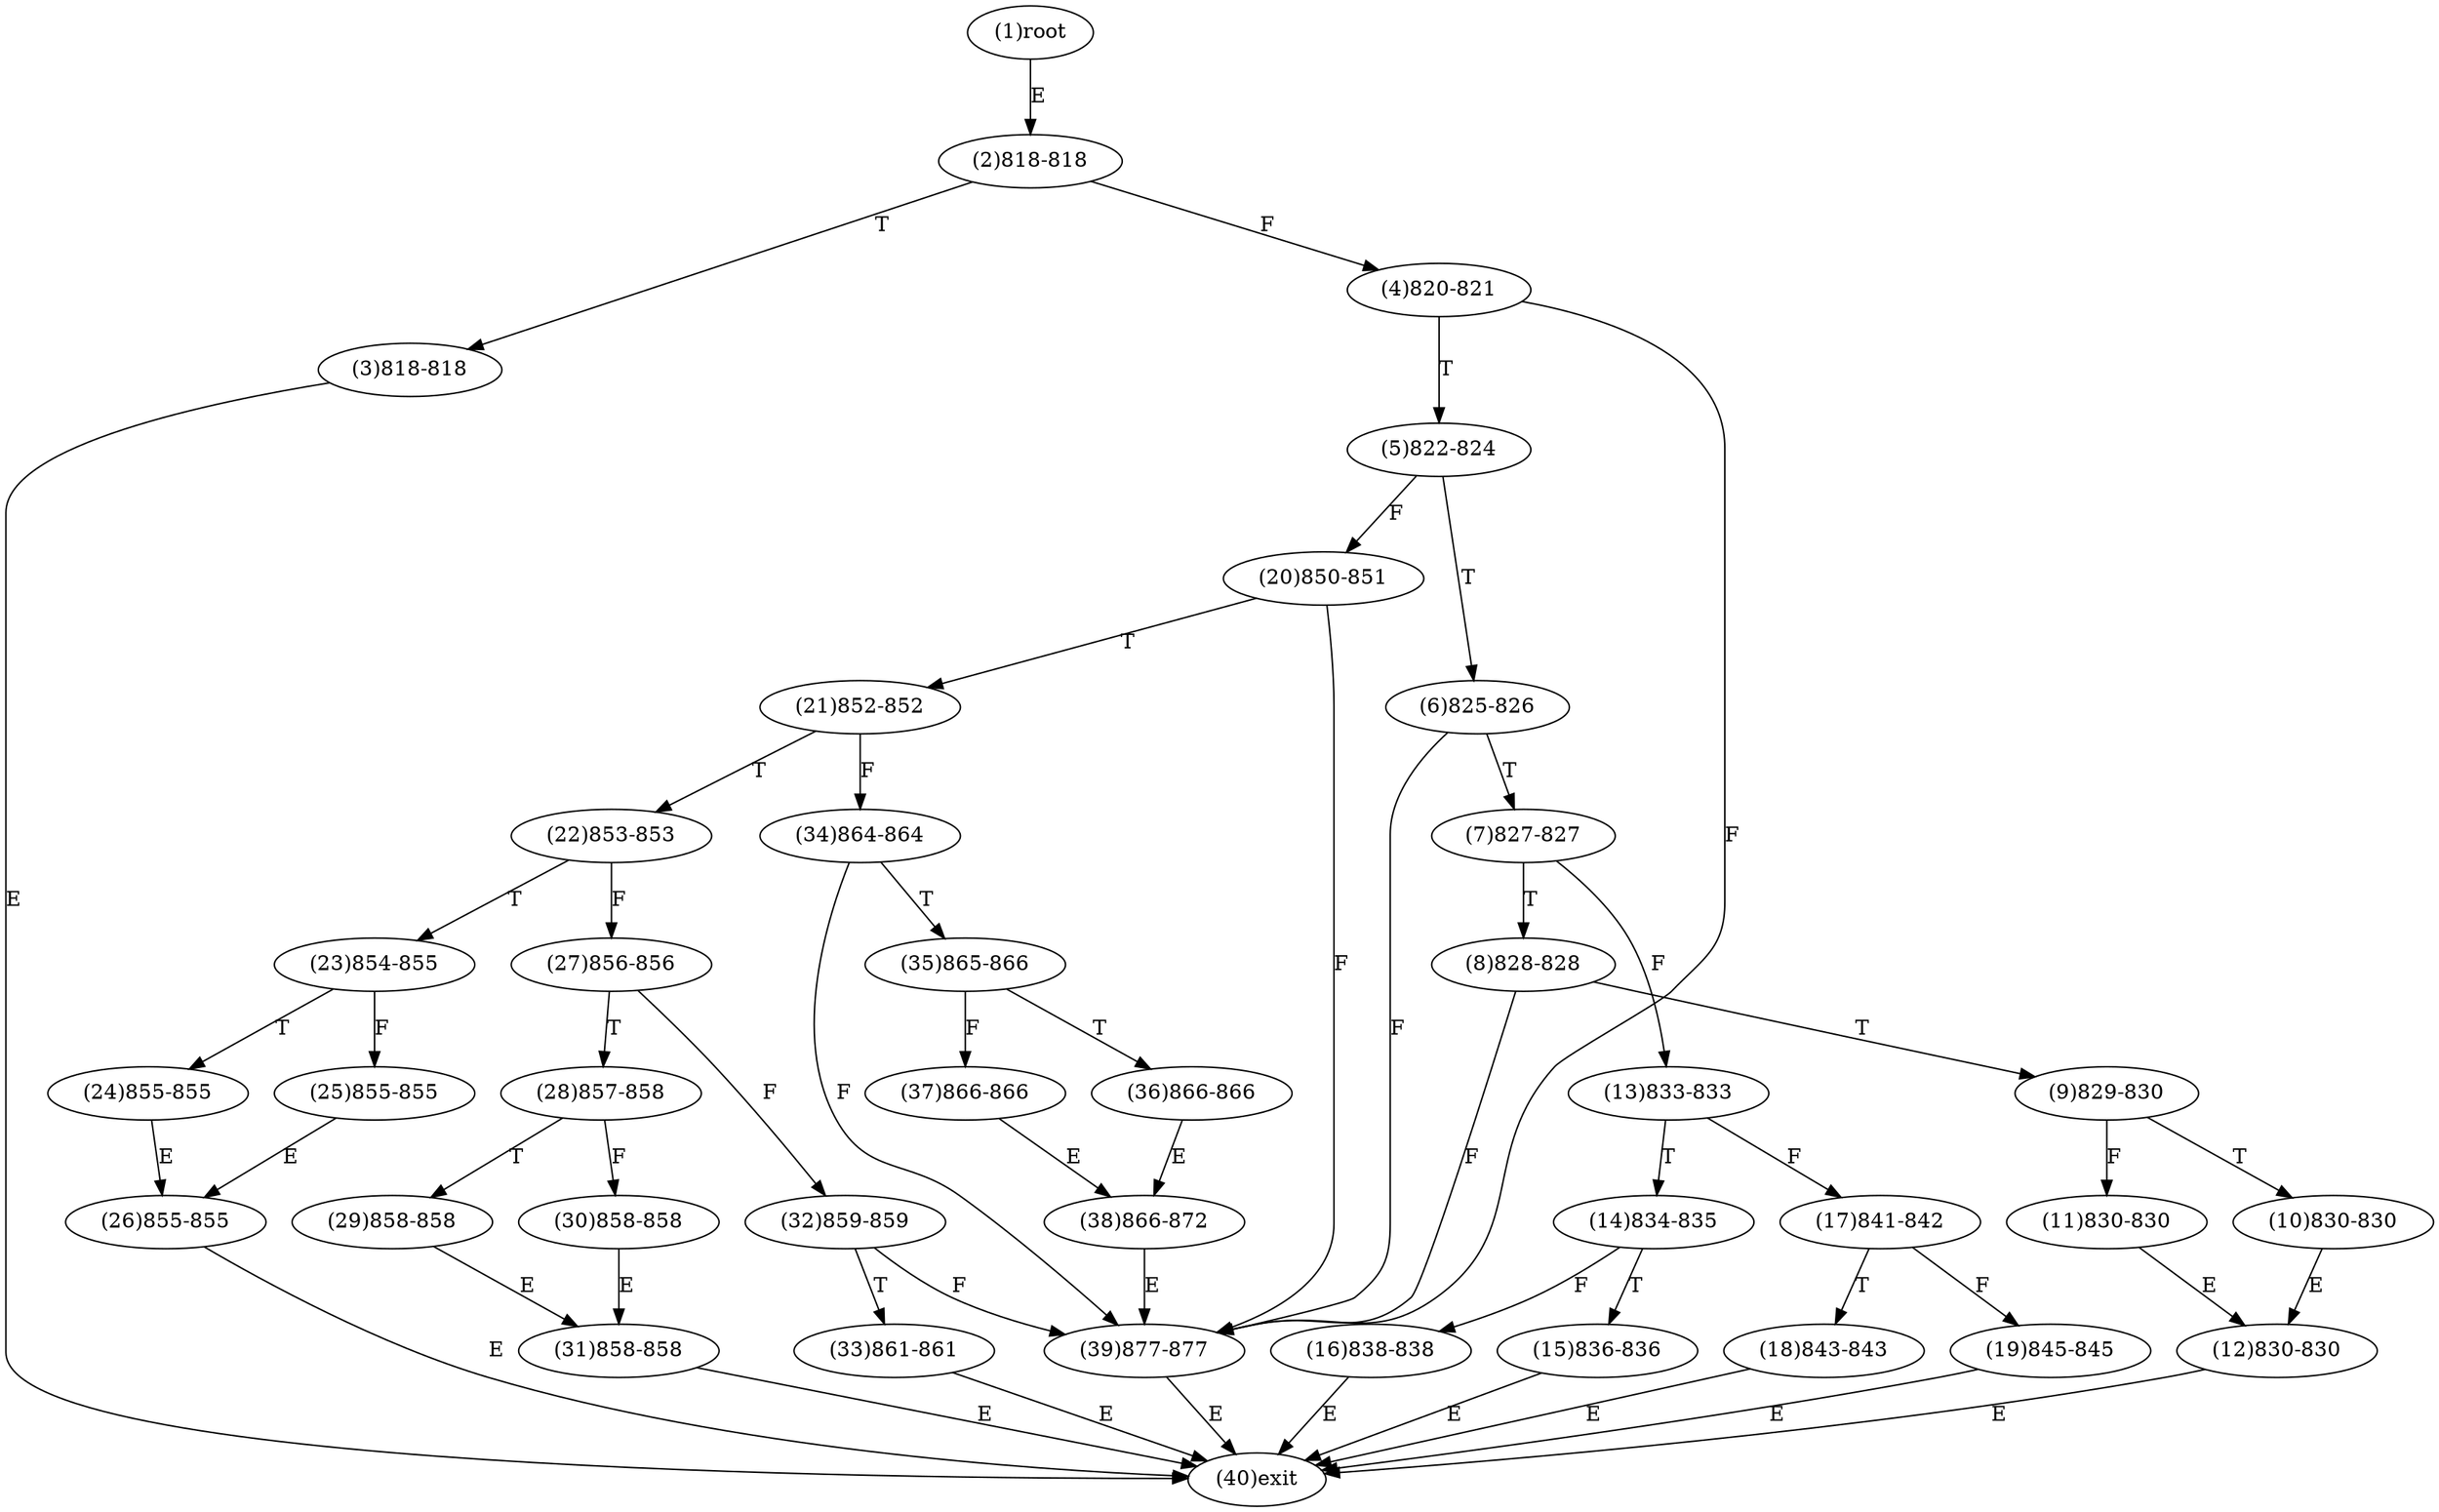 digraph "" { 
1[ label="(1)root"];
2[ label="(2)818-818"];
3[ label="(3)818-818"];
4[ label="(4)820-821"];
5[ label="(5)822-824"];
6[ label="(6)825-826"];
7[ label="(7)827-827"];
8[ label="(8)828-828"];
9[ label="(9)829-830"];
10[ label="(10)830-830"];
11[ label="(11)830-830"];
12[ label="(12)830-830"];
13[ label="(13)833-833"];
14[ label="(14)834-835"];
15[ label="(15)836-836"];
17[ label="(17)841-842"];
16[ label="(16)838-838"];
19[ label="(19)845-845"];
18[ label="(18)843-843"];
21[ label="(21)852-852"];
20[ label="(20)850-851"];
23[ label="(23)854-855"];
22[ label="(22)853-853"];
25[ label="(25)855-855"];
24[ label="(24)855-855"];
27[ label="(27)856-856"];
26[ label="(26)855-855"];
29[ label="(29)858-858"];
28[ label="(28)857-858"];
31[ label="(31)858-858"];
30[ label="(30)858-858"];
34[ label="(34)864-864"];
35[ label="(35)865-866"];
32[ label="(32)859-859"];
33[ label="(33)861-861"];
38[ label="(38)866-872"];
39[ label="(39)877-877"];
36[ label="(36)866-866"];
37[ label="(37)866-866"];
40[ label="(40)exit"];
1->2[ label="E"];
2->4[ label="F"];
2->3[ label="T"];
3->40[ label="E"];
4->39[ label="F"];
4->5[ label="T"];
5->20[ label="F"];
5->6[ label="T"];
6->39[ label="F"];
6->7[ label="T"];
7->13[ label="F"];
7->8[ label="T"];
8->39[ label="F"];
8->9[ label="T"];
9->11[ label="F"];
9->10[ label="T"];
10->12[ label="E"];
11->12[ label="E"];
12->40[ label="E"];
13->17[ label="F"];
13->14[ label="T"];
14->16[ label="F"];
14->15[ label="T"];
15->40[ label="E"];
16->40[ label="E"];
17->19[ label="F"];
17->18[ label="T"];
18->40[ label="E"];
19->40[ label="E"];
20->39[ label="F"];
20->21[ label="T"];
21->34[ label="F"];
21->22[ label="T"];
22->27[ label="F"];
22->23[ label="T"];
23->25[ label="F"];
23->24[ label="T"];
24->26[ label="E"];
25->26[ label="E"];
26->40[ label="E"];
27->32[ label="F"];
27->28[ label="T"];
28->30[ label="F"];
28->29[ label="T"];
29->31[ label="E"];
30->31[ label="E"];
31->40[ label="E"];
32->39[ label="F"];
32->33[ label="T"];
33->40[ label="E"];
34->39[ label="F"];
34->35[ label="T"];
35->37[ label="F"];
35->36[ label="T"];
36->38[ label="E"];
37->38[ label="E"];
38->39[ label="E"];
39->40[ label="E"];
}